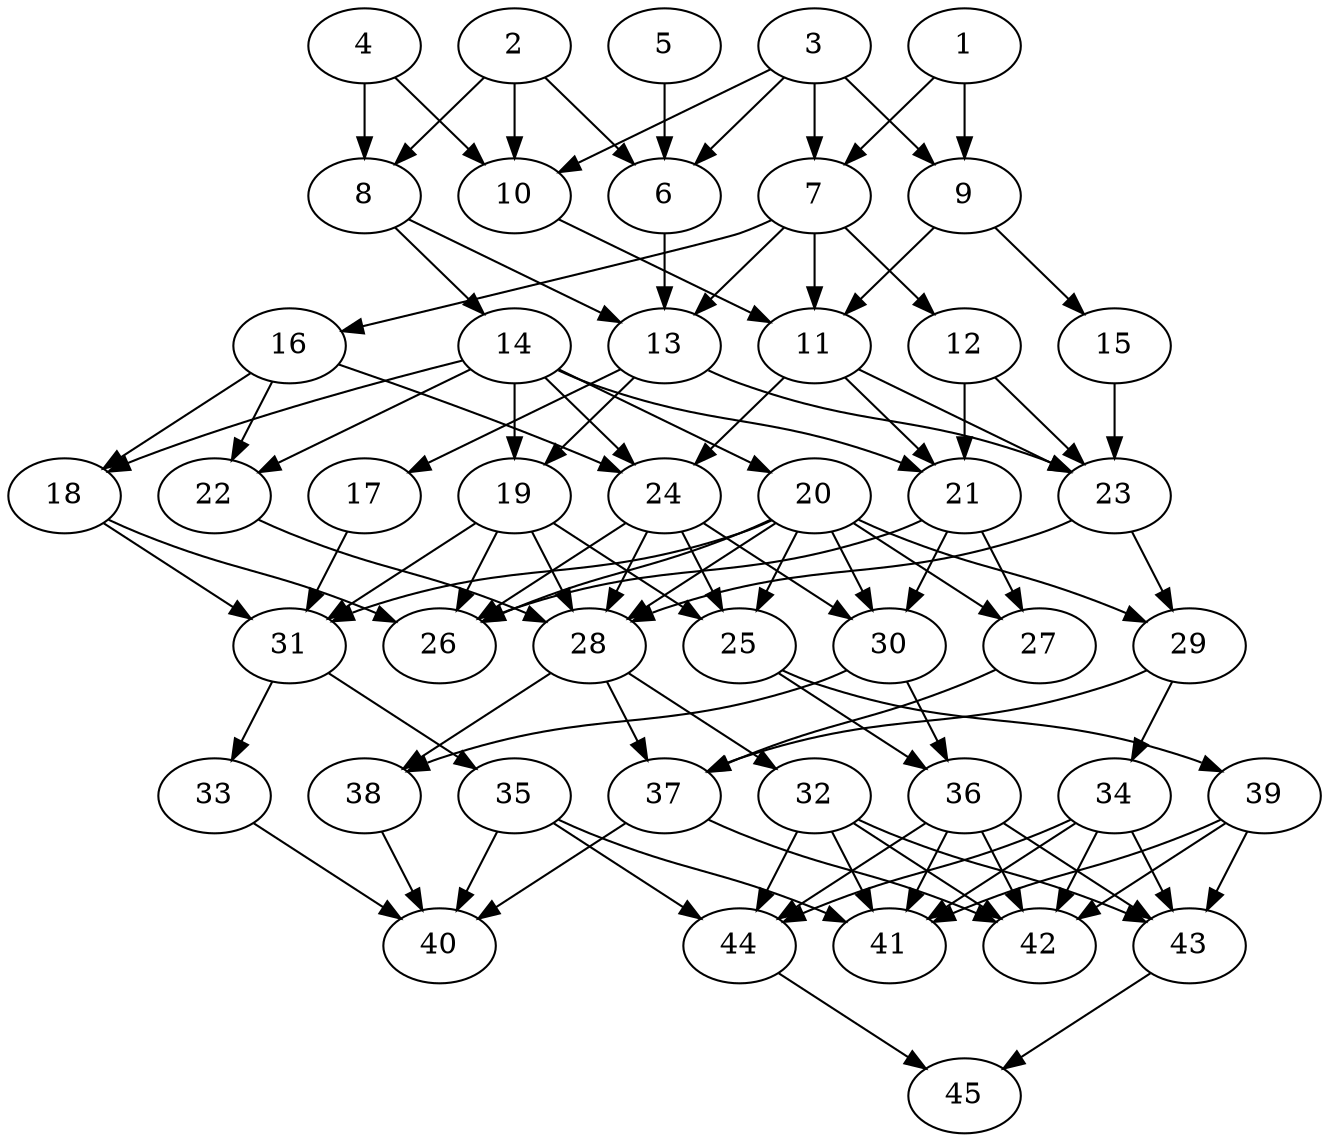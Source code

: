 // DAG automatically generated by daggen at Thu Oct  3 14:07:24 2019
// ./daggen --dot -n 45 --ccr 0.4 --fat 0.5 --regular 0.5 --density 0.6 --mindata 5242880 --maxdata 52428800 
digraph G {
  1 [size="47006720", alpha="0.07", expect_size="18802688"] 
  1 -> 7 [size ="18802688"]
  1 -> 9 [size ="18802688"]
  2 [size="13537280", alpha="0.15", expect_size="5414912"] 
  2 -> 6 [size ="5414912"]
  2 -> 8 [size ="5414912"]
  2 -> 10 [size ="5414912"]
  3 [size="81205760", alpha="0.13", expect_size="32482304"] 
  3 -> 6 [size ="32482304"]
  3 -> 7 [size ="32482304"]
  3 -> 9 [size ="32482304"]
  3 -> 10 [size ="32482304"]
  4 [size="19415040", alpha="0.09", expect_size="7766016"] 
  4 -> 8 [size ="7766016"]
  4 -> 10 [size ="7766016"]
  5 [size="26513920", alpha="0.04", expect_size="10605568"] 
  5 -> 6 [size ="10605568"]
  6 [size="121546240", alpha="0.13", expect_size="48618496"] 
  6 -> 13 [size ="48618496"]
  7 [size="60925440", alpha="0.14", expect_size="24370176"] 
  7 -> 11 [size ="24370176"]
  7 -> 12 [size ="24370176"]
  7 -> 13 [size ="24370176"]
  7 -> 16 [size ="24370176"]
  8 [size="45332480", alpha="0.03", expect_size="18132992"] 
  8 -> 13 [size ="18132992"]
  8 -> 14 [size ="18132992"]
  9 [size="88926720", alpha="0.00", expect_size="35570688"] 
  9 -> 11 [size ="35570688"]
  9 -> 15 [size ="35570688"]
  10 [size="66117120", alpha="0.09", expect_size="26446848"] 
  10 -> 11 [size ="26446848"]
  11 [size="88289280", alpha="0.18", expect_size="35315712"] 
  11 -> 21 [size ="35315712"]
  11 -> 23 [size ="35315712"]
  11 -> 24 [size ="35315712"]
  12 [size="130618880", alpha="0.03", expect_size="52247552"] 
  12 -> 21 [size ="52247552"]
  12 -> 23 [size ="52247552"]
  13 [size="103098880", alpha="0.00", expect_size="41239552"] 
  13 -> 17 [size ="41239552"]
  13 -> 19 [size ="41239552"]
  13 -> 23 [size ="41239552"]
  14 [size="60380160", alpha="0.19", expect_size="24152064"] 
  14 -> 18 [size ="24152064"]
  14 -> 19 [size ="24152064"]
  14 -> 20 [size ="24152064"]
  14 -> 21 [size ="24152064"]
  14 -> 22 [size ="24152064"]
  14 -> 24 [size ="24152064"]
  15 [size="115025920", alpha="0.04", expect_size="46010368"] 
  15 -> 23 [size ="46010368"]
  16 [size="21319680", alpha="0.04", expect_size="8527872"] 
  16 -> 18 [size ="8527872"]
  16 -> 22 [size ="8527872"]
  16 -> 24 [size ="8527872"]
  17 [size="97029120", alpha="0.05", expect_size="38811648"] 
  17 -> 31 [size ="38811648"]
  18 [size="60006400", alpha="0.09", expect_size="24002560"] 
  18 -> 26 [size ="24002560"]
  18 -> 31 [size ="24002560"]
  19 [size="76971520", alpha="0.02", expect_size="30788608"] 
  19 -> 25 [size ="30788608"]
  19 -> 26 [size ="30788608"]
  19 -> 28 [size ="30788608"]
  19 -> 31 [size ="30788608"]
  20 [size="77770240", alpha="0.14", expect_size="31108096"] 
  20 -> 25 [size ="31108096"]
  20 -> 26 [size ="31108096"]
  20 -> 27 [size ="31108096"]
  20 -> 28 [size ="31108096"]
  20 -> 29 [size ="31108096"]
  20 -> 30 [size ="31108096"]
  20 -> 31 [size ="31108096"]
  21 [size="13411840", alpha="0.12", expect_size="5364736"] 
  21 -> 26 [size ="5364736"]
  21 -> 27 [size ="5364736"]
  21 -> 30 [size ="5364736"]
  22 [size="117035520", alpha="0.09", expect_size="46814208"] 
  22 -> 28 [size ="46814208"]
  23 [size="19714560", alpha="0.18", expect_size="7885824"] 
  23 -> 28 [size ="7885824"]
  23 -> 29 [size ="7885824"]
  24 [size="21957120", alpha="0.09", expect_size="8782848"] 
  24 -> 25 [size ="8782848"]
  24 -> 26 [size ="8782848"]
  24 -> 28 [size ="8782848"]
  24 -> 30 [size ="8782848"]
  25 [size="13532160", alpha="0.01", expect_size="5412864"] 
  25 -> 36 [size ="5412864"]
  25 -> 39 [size ="5412864"]
  26 [size="34675200", alpha="0.12", expect_size="13870080"] 
  27 [size="60779520", alpha="0.11", expect_size="24311808"] 
  27 -> 37 [size ="24311808"]
  28 [size="92776960", alpha="0.16", expect_size="37110784"] 
  28 -> 32 [size ="37110784"]
  28 -> 37 [size ="37110784"]
  28 -> 38 [size ="37110784"]
  29 [size="25177600", alpha="0.13", expect_size="10071040"] 
  29 -> 34 [size ="10071040"]
  29 -> 37 [size ="10071040"]
  30 [size="37808640", alpha="0.19", expect_size="15123456"] 
  30 -> 36 [size ="15123456"]
  30 -> 38 [size ="15123456"]
  31 [size="120268800", alpha="0.19", expect_size="48107520"] 
  31 -> 33 [size ="48107520"]
  31 -> 35 [size ="48107520"]
  32 [size="70525440", alpha="0.18", expect_size="28210176"] 
  32 -> 41 [size ="28210176"]
  32 -> 42 [size ="28210176"]
  32 -> 43 [size ="28210176"]
  32 -> 44 [size ="28210176"]
  33 [size="124940800", alpha="0.12", expect_size="49976320"] 
  33 -> 40 [size ="49976320"]
  34 [size="115688960", alpha="0.14", expect_size="46275584"] 
  34 -> 41 [size ="46275584"]
  34 -> 42 [size ="46275584"]
  34 -> 43 [size ="46275584"]
  34 -> 44 [size ="46275584"]
  35 [size="49072640", alpha="0.14", expect_size="19629056"] 
  35 -> 40 [size ="19629056"]
  35 -> 41 [size ="19629056"]
  35 -> 44 [size ="19629056"]
  36 [size="56468480", alpha="0.15", expect_size="22587392"] 
  36 -> 41 [size ="22587392"]
  36 -> 42 [size ="22587392"]
  36 -> 43 [size ="22587392"]
  36 -> 44 [size ="22587392"]
  37 [size="128350720", alpha="0.10", expect_size="51340288"] 
  37 -> 40 [size ="51340288"]
  37 -> 42 [size ="51340288"]
  38 [size="76610560", alpha="0.13", expect_size="30644224"] 
  38 -> 40 [size ="30644224"]
  39 [size="51438080", alpha="0.07", expect_size="20575232"] 
  39 -> 41 [size ="20575232"]
  39 -> 42 [size ="20575232"]
  39 -> 43 [size ="20575232"]
  40 [size="128650240", alpha="0.12", expect_size="51460096"] 
  41 [size="125332480", alpha="0.17", expect_size="50132992"] 
  42 [size="116669440", alpha="0.19", expect_size="46667776"] 
  43 [size="102202880", alpha="0.03", expect_size="40881152"] 
  43 -> 45 [size ="40881152"]
  44 [size="53967360", alpha="0.08", expect_size="21586944"] 
  44 -> 45 [size ="21586944"]
  45 [size="19235840", alpha="0.14", expect_size="7694336"] 
}
